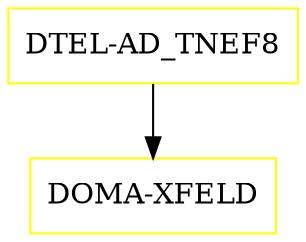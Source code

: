 digraph G {
  "DTEL-AD_TNEF8" [shape=box,color=yellow];
  "DOMA-XFELD" [shape=box,color=yellow,URL="./DOMA_XFELD.html"];
  "DTEL-AD_TNEF8" -> "DOMA-XFELD";
}
